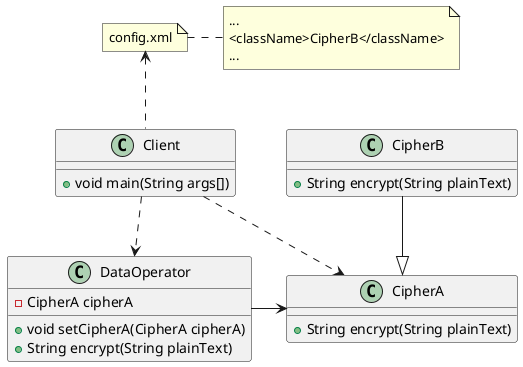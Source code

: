 @startuml 

skinparam DefaultFontName PingFangSC-Regular

note as config
    config.xml
end note

note right of config
    ...
    <className>CipherB</className>
    ...
end note

class Client {
    + void main(String args[])
}

class DataOperator {
    - CipherA cipherA
    + void setCipherA(CipherA cipherA)
    + String encrypt(String plainText)
}

class CipherA {
    + String encrypt(String plainText)
}

class CipherB {
    + String encrypt(String plainText)
}

Client .up.> config
Client .down.> DataOperator
Client ..> CipherA
DataOperator -right-> CipherA
CipherB --|> CipherA

@enduml